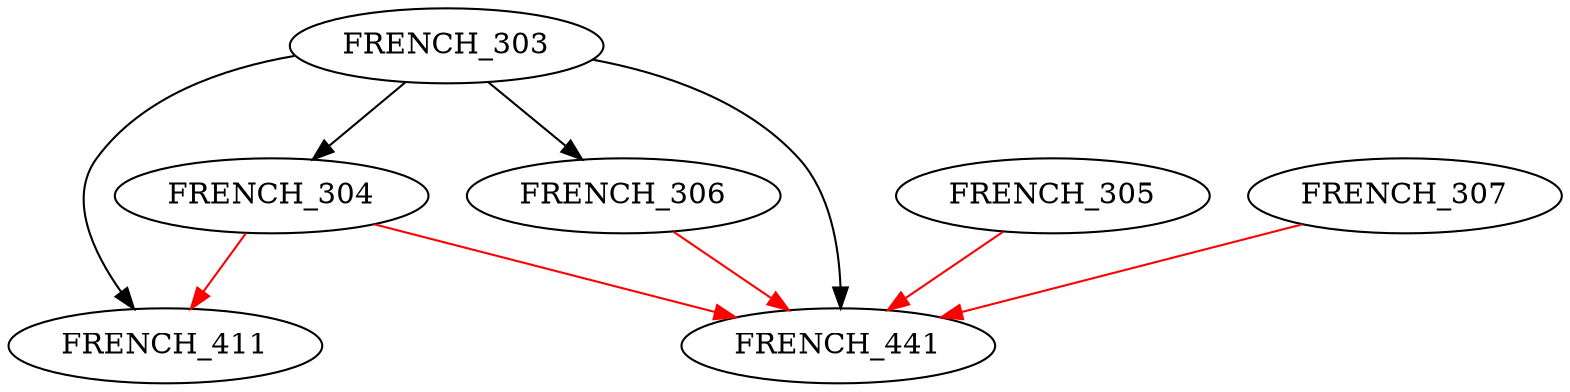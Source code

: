 digraph G {
    edge [color=black];
    FRENCH_303 -> FRENCH_304;
    edge [color=black];
    FRENCH_303 -> FRENCH_306;
    edge [color=black];
    FRENCH_303 -> FRENCH_411;
    edge [color=red];
    FRENCH_304 -> FRENCH_411;
    edge [color=black];
    FRENCH_303 -> FRENCH_441;
    edge [color=red];
    FRENCH_304 -> FRENCH_441;
    FRENCH_305 -> FRENCH_441;
    FRENCH_306 -> FRENCH_441;
    FRENCH_307 -> FRENCH_441;
}

